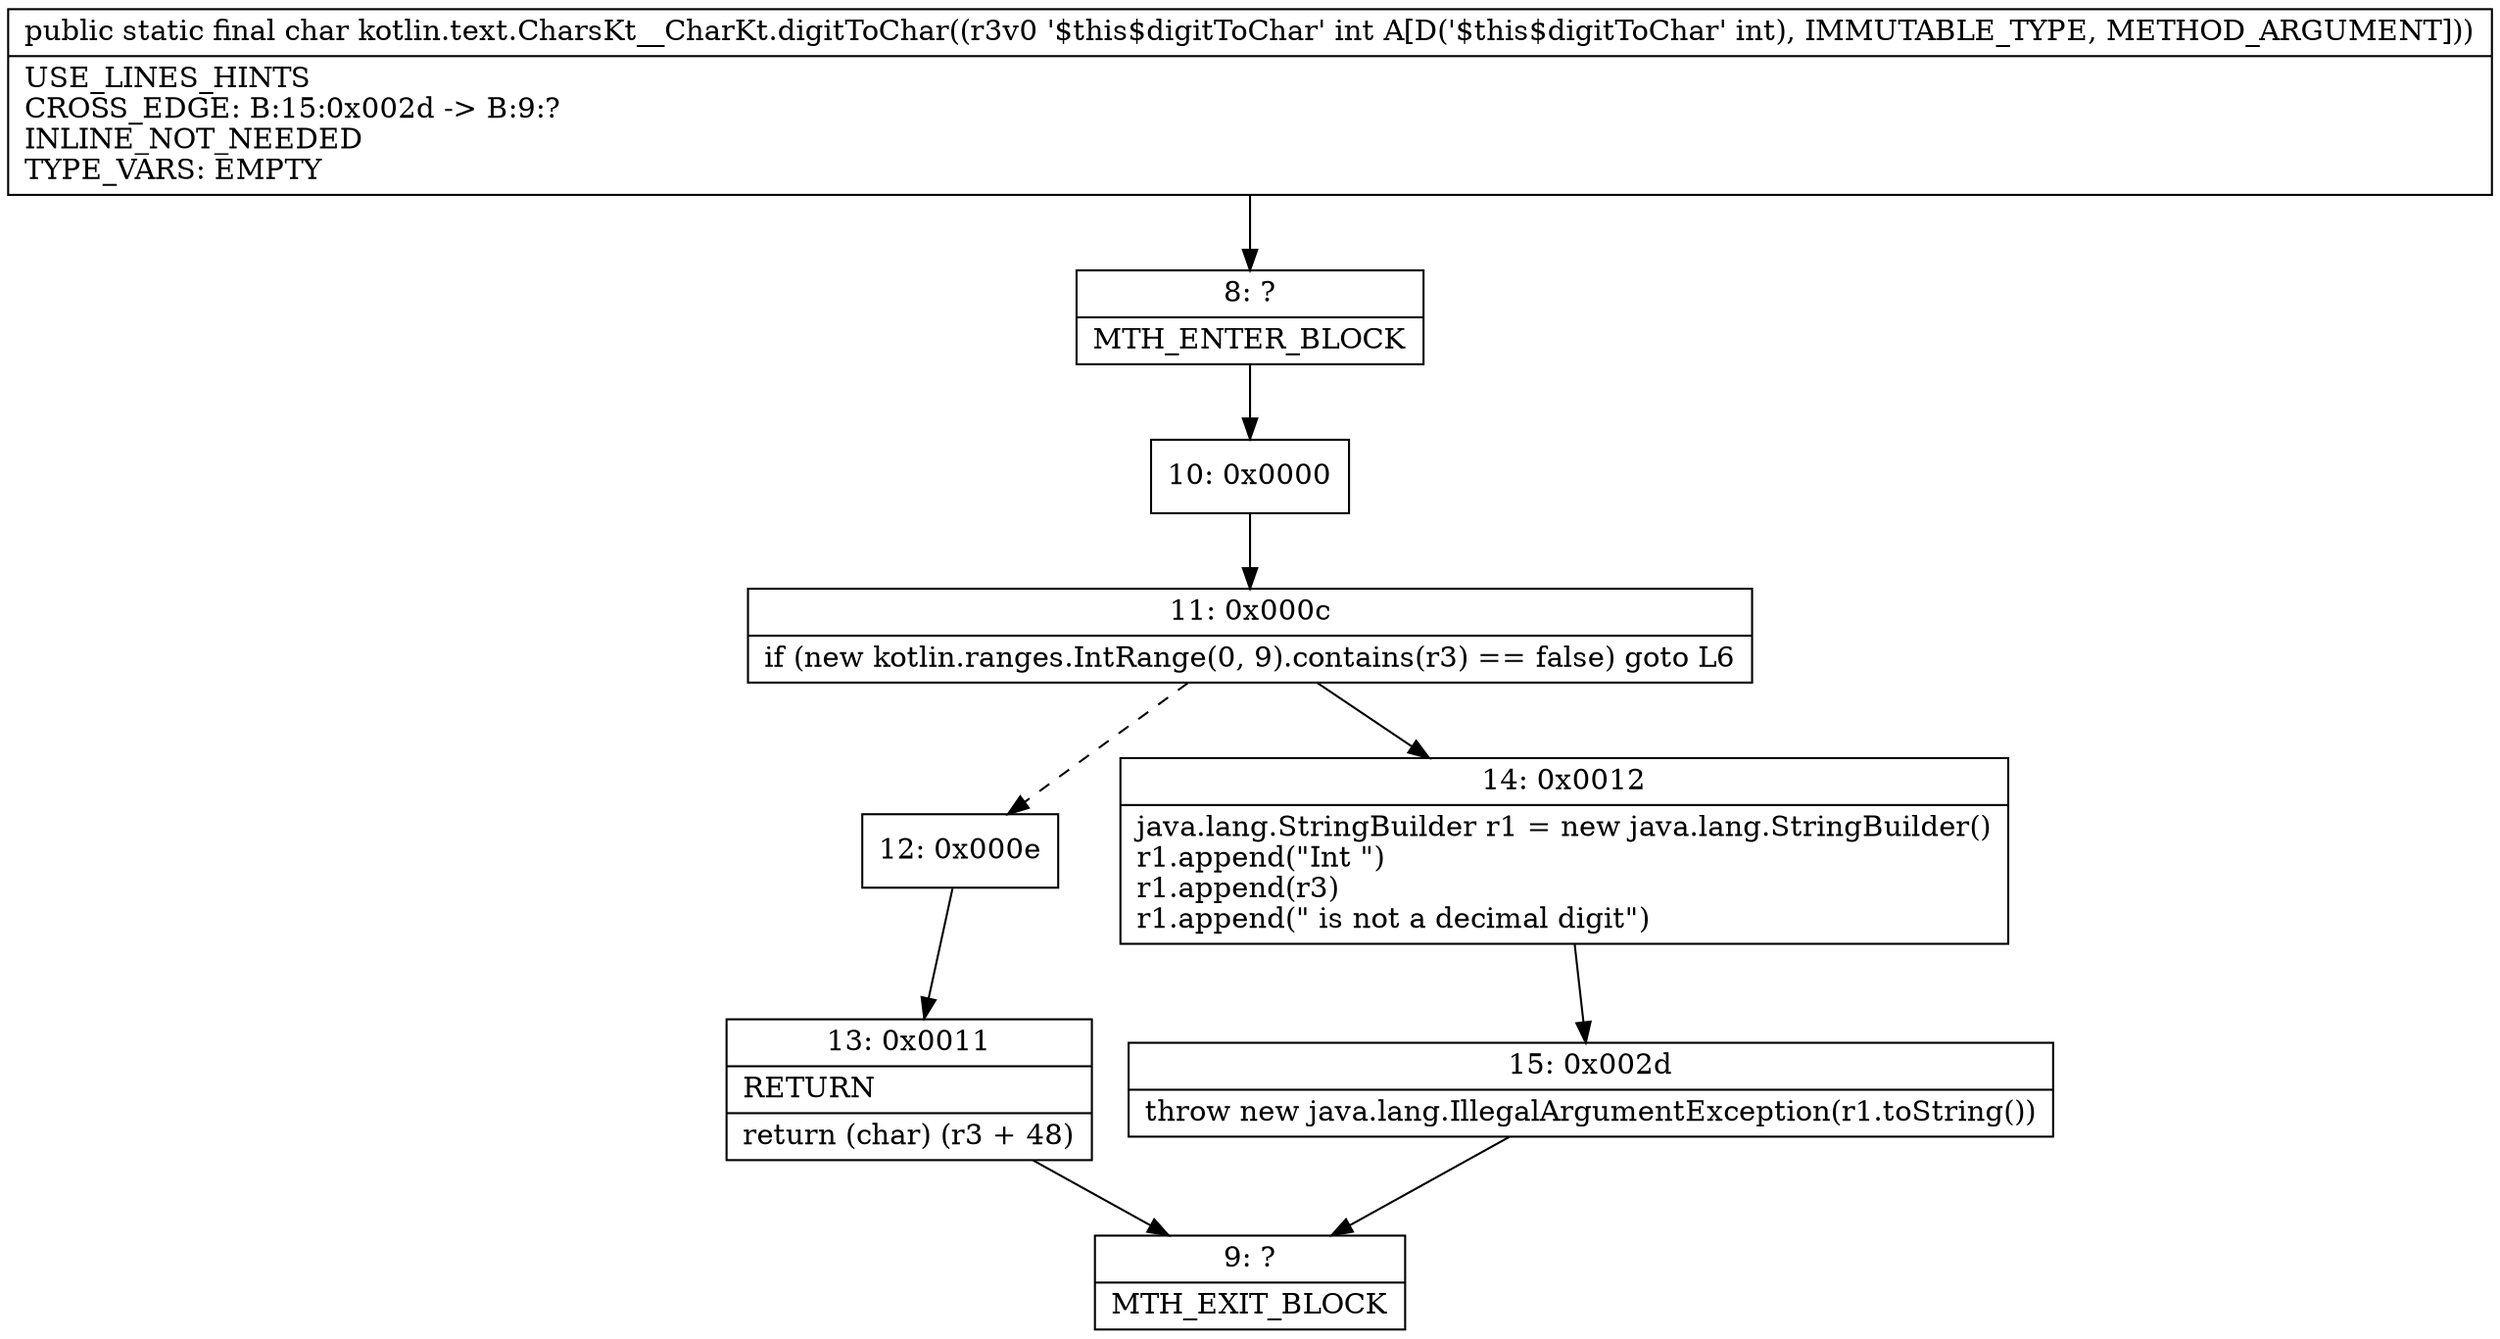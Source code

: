 digraph "CFG forkotlin.text.CharsKt__CharKt.digitToChar(I)C" {
Node_8 [shape=record,label="{8\:\ ?|MTH_ENTER_BLOCK\l}"];
Node_10 [shape=record,label="{10\:\ 0x0000}"];
Node_11 [shape=record,label="{11\:\ 0x000c|if (new kotlin.ranges.IntRange(0, 9).contains(r3) == false) goto L6\l}"];
Node_12 [shape=record,label="{12\:\ 0x000e}"];
Node_13 [shape=record,label="{13\:\ 0x0011|RETURN\l|return (char) (r3 + 48)\l}"];
Node_9 [shape=record,label="{9\:\ ?|MTH_EXIT_BLOCK\l}"];
Node_14 [shape=record,label="{14\:\ 0x0012|java.lang.StringBuilder r1 = new java.lang.StringBuilder()\lr1.append(\"Int \")\lr1.append(r3)\lr1.append(\" is not a decimal digit\")\l}"];
Node_15 [shape=record,label="{15\:\ 0x002d|throw new java.lang.IllegalArgumentException(r1.toString())\l}"];
MethodNode[shape=record,label="{public static final char kotlin.text.CharsKt__CharKt.digitToChar((r3v0 '$this$digitToChar' int A[D('$this$digitToChar' int), IMMUTABLE_TYPE, METHOD_ARGUMENT]))  | USE_LINES_HINTS\lCROSS_EDGE: B:15:0x002d \-\> B:9:?\lINLINE_NOT_NEEDED\lTYPE_VARS: EMPTY\l}"];
MethodNode -> Node_8;Node_8 -> Node_10;
Node_10 -> Node_11;
Node_11 -> Node_12[style=dashed];
Node_11 -> Node_14;
Node_12 -> Node_13;
Node_13 -> Node_9;
Node_14 -> Node_15;
Node_15 -> Node_9;
}

